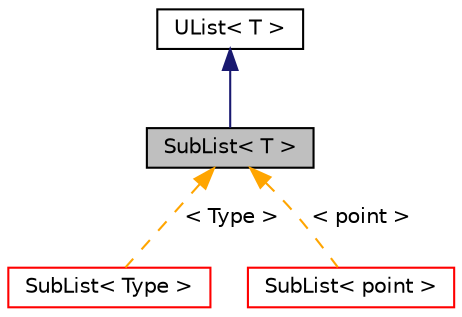 digraph "SubList&lt; T &gt;"
{
  bgcolor="transparent";
  edge [fontname="Helvetica",fontsize="10",labelfontname="Helvetica",labelfontsize="10"];
  node [fontname="Helvetica",fontsize="10",shape=record];
  Node1 [label="SubList\< T \>",height=0.2,width=0.4,color="black", fillcolor="grey75", style="filled", fontcolor="black"];
  Node2 -> Node1 [dir="back",color="midnightblue",fontsize="10",style="solid",fontname="Helvetica"];
  Node2 [label="UList\< T \>",height=0.2,width=0.4,color="black",URL="$a02831.html",tooltip="A 1D vector of objects of type <T>, where the size of the vector is known and can be used for subscri..."];
  Node1 -> Node3 [dir="back",color="orange",fontsize="10",style="dashed",label=" \< Type \>" ,fontname="Helvetica"];
  Node3 [label="SubList\< Type \>",height=0.2,width=0.4,color="red",URL="$a02539.html"];
  Node1 -> Node4 [dir="back",color="orange",fontsize="10",style="dashed",label=" \< point \>" ,fontname="Helvetica"];
  Node4 [label="SubList\< point \>",height=0.2,width=0.4,color="red",URL="$a02539.html"];
}
